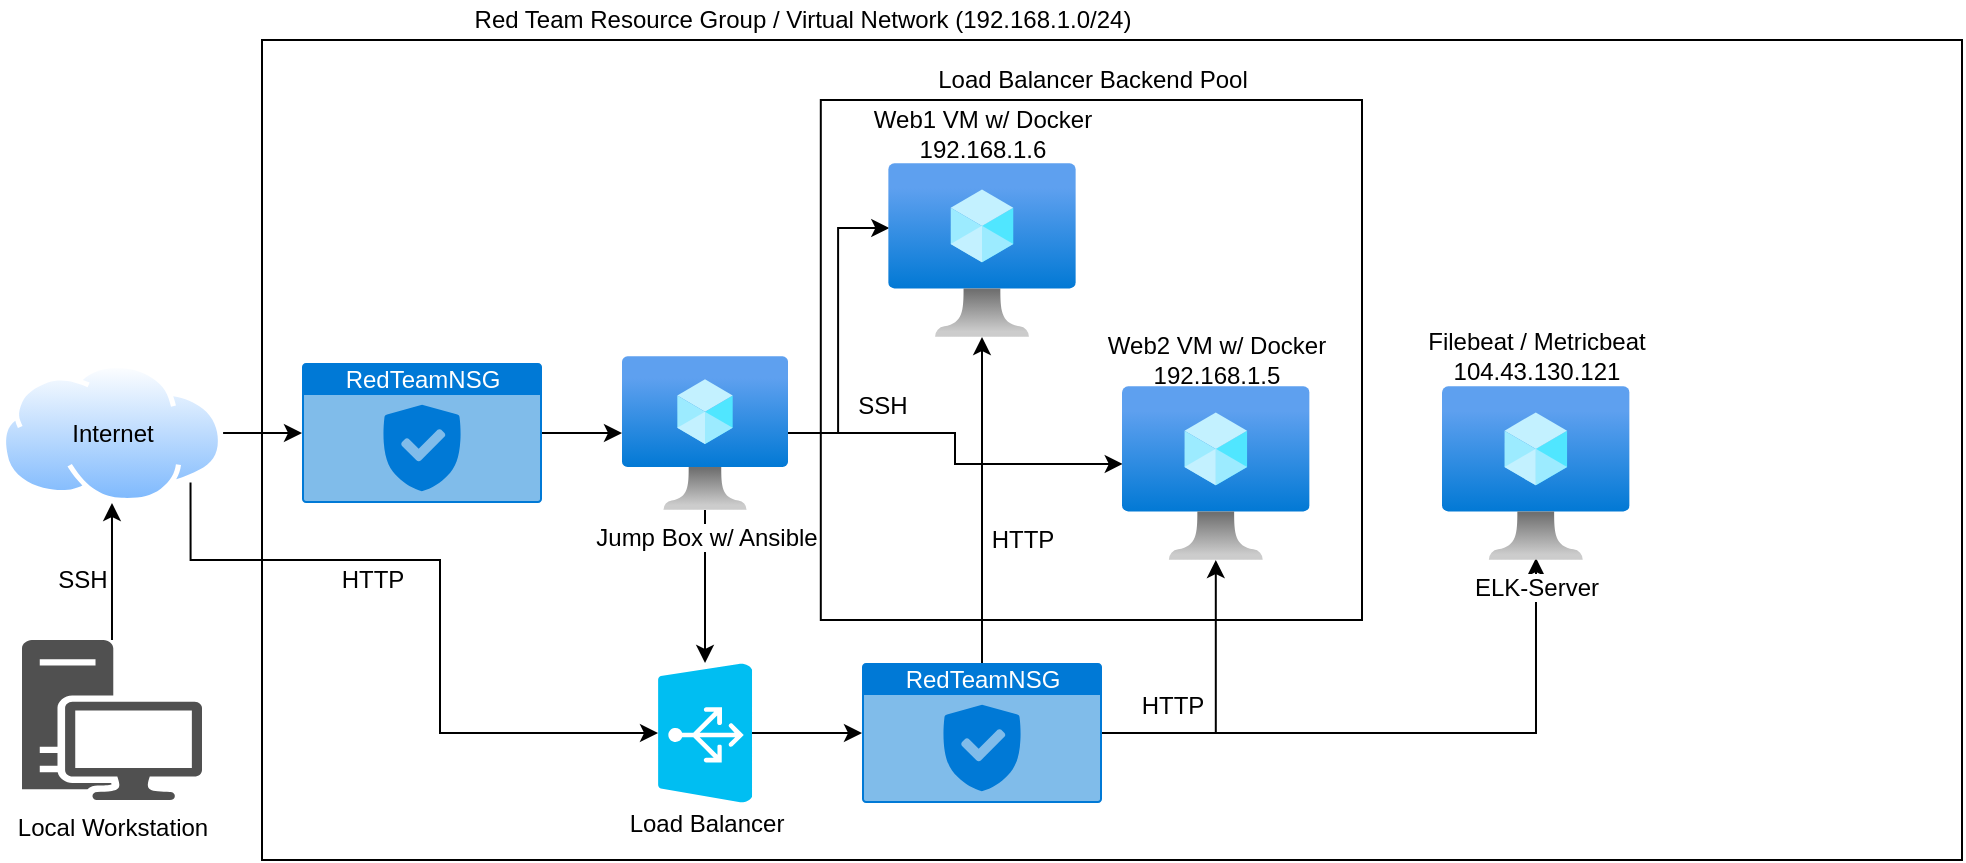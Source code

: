<mxfile version="16.5.6" type="device"><diagram name="Page-1" id="55a83fd1-7818-8e21-69c5-c3457e3827bb"><mxGraphModel dx="1209" dy="642" grid="1" gridSize="10" guides="1" tooltips="1" connect="1" arrows="1" fold="1" page="1" pageScale="1" pageWidth="1100" pageHeight="850" background="none" math="0" shadow="0"><root><mxCell id="0"/><mxCell id="1" parent="0"/><mxCell id="RJoh9ZHgacIlFSmDpZUv-28" value="" style="rounded=0;whiteSpace=wrap;html=1;" parent="1" vertex="1"><mxGeometry x="170" y="140" width="850" height="410" as="geometry"/></mxCell><mxCell id="RJoh9ZHgacIlFSmDpZUv-26" value="" style="rounded=0;whiteSpace=wrap;html=1;" parent="1" vertex="1"><mxGeometry x="449.4" y="170" width="270.6" height="260" as="geometry"/></mxCell><mxCell id="RJoh9ZHgacIlFSmDpZUv-1" value="Local Workstation" style="sketch=0;pointerEvents=1;shadow=0;dashed=0;html=1;strokeColor=none;fillColor=#505050;labelPosition=center;verticalLabelPosition=bottom;verticalAlign=top;outlineConnect=0;align=center;shape=mxgraph.office.devices.workstation;" parent="1" vertex="1"><mxGeometry x="50" y="440" width="90" height="80" as="geometry"/></mxCell><mxCell id="RJoh9ZHgacIlFSmDpZUv-7" style="edgeStyle=orthogonalEdgeStyle;rounded=0;orthogonalLoop=1;jettySize=auto;html=1;exitX=1;exitY=1;exitDx=0;exitDy=0;entryX=0.5;entryY=0;entryDx=0;entryDy=0;entryPerimeter=0;" parent="1" source="RJoh9ZHgacIlFSmDpZUv-2" target="RJoh9ZHgacIlFSmDpZUv-6" edge="1"><mxGeometry relative="1" as="geometry"><Array as="points"><mxPoint x="134" y="400"/><mxPoint x="259" y="400"/><mxPoint x="259" y="487"/></Array></mxGeometry></mxCell><mxCell id="RJoh9ZHgacIlFSmDpZUv-8" style="edgeStyle=orthogonalEdgeStyle;rounded=0;orthogonalLoop=1;jettySize=auto;html=1;exitX=1;exitY=0.5;exitDx=0;exitDy=0;entryX=0;entryY=0.5;entryDx=0;entryDy=0;entryPerimeter=0;" parent="1" source="RJoh9ZHgacIlFSmDpZUv-2" target="RJoh9ZHgacIlFSmDpZUv-4" edge="1"><mxGeometry relative="1" as="geometry"/></mxCell><mxCell id="RJoh9ZHgacIlFSmDpZUv-2" value="" style="aspect=fixed;perimeter=ellipsePerimeter;html=1;align=center;shadow=0;dashed=0;spacingTop=3;image;image=img/lib/active_directory/internet_cloud.svg;" parent="1" vertex="1"><mxGeometry x="39.44" y="301.5" width="111.11" height="70" as="geometry"/></mxCell><mxCell id="RJoh9ZHgacIlFSmDpZUv-3" value="" style="endArrow=classic;html=1;rounded=0;entryX=0.5;entryY=1;entryDx=0;entryDy=0;" parent="1" source="RJoh9ZHgacIlFSmDpZUv-1" target="RJoh9ZHgacIlFSmDpZUv-2" edge="1"><mxGeometry width="50" height="50" relative="1" as="geometry"><mxPoint x="120" y="450" as="sourcePoint"/><mxPoint x="170" y="400" as="targetPoint"/></mxGeometry></mxCell><mxCell id="RJoh9ZHgacIlFSmDpZUv-9" value="" style="edgeStyle=orthogonalEdgeStyle;rounded=0;orthogonalLoop=1;jettySize=auto;html=1;" parent="1" source="RJoh9ZHgacIlFSmDpZUv-4" target="RJoh9ZHgacIlFSmDpZUv-5" edge="1"><mxGeometry relative="1" as="geometry"/></mxCell><mxCell id="RJoh9ZHgacIlFSmDpZUv-4" value="RedTeamNSG" style="html=1;strokeColor=none;fillColor=#0079D6;labelPosition=center;verticalLabelPosition=middle;verticalAlign=top;align=center;fontSize=12;outlineConnect=0;spacingTop=-6;fontColor=#FFFFFF;sketch=0;shape=mxgraph.sitemap.security;" parent="1" vertex="1"><mxGeometry x="190" y="301.5" width="120" height="70" as="geometry"/></mxCell><mxCell id="RJoh9ZHgacIlFSmDpZUv-15" value="" style="edgeStyle=orthogonalEdgeStyle;rounded=0;orthogonalLoop=1;jettySize=auto;html=1;" parent="1" source="RJoh9ZHgacIlFSmDpZUv-5" target="RJoh9ZHgacIlFSmDpZUv-6" edge="1"><mxGeometry relative="1" as="geometry"/></mxCell><mxCell id="RJoh9ZHgacIlFSmDpZUv-22" style="edgeStyle=orthogonalEdgeStyle;rounded=0;orthogonalLoop=1;jettySize=auto;html=1;entryX=0.004;entryY=0.448;entryDx=0;entryDy=0;entryPerimeter=0;" parent="1" source="RJoh9ZHgacIlFSmDpZUv-5" target="RJoh9ZHgacIlFSmDpZUv-17" edge="1"><mxGeometry relative="1" as="geometry"/></mxCell><mxCell id="RJoh9ZHgacIlFSmDpZUv-23" style="edgeStyle=orthogonalEdgeStyle;rounded=0;orthogonalLoop=1;jettySize=auto;html=1;entryX=0.006;entryY=0.374;entryDx=0;entryDy=0;entryPerimeter=0;" parent="1" source="RJoh9ZHgacIlFSmDpZUv-5" target="RJoh9ZHgacIlFSmDpZUv-16" edge="1"><mxGeometry relative="1" as="geometry"/></mxCell><mxCell id="RJoh9ZHgacIlFSmDpZUv-5" value="Jump Box w/ Ansible" style="aspect=fixed;html=1;points=[];align=center;image;fontSize=12;image=img/lib/azure2/compute/Virtual_Machine.svg;" parent="1" vertex="1"><mxGeometry x="350" y="298" width="83.01" height="77" as="geometry"/></mxCell><mxCell id="RJoh9ZHgacIlFSmDpZUv-11" value="" style="edgeStyle=orthogonalEdgeStyle;rounded=0;orthogonalLoop=1;jettySize=auto;html=1;" parent="1" source="RJoh9ZHgacIlFSmDpZUv-6" target="RJoh9ZHgacIlFSmDpZUv-10" edge="1"><mxGeometry relative="1" as="geometry"/></mxCell><mxCell id="RJoh9ZHgacIlFSmDpZUv-6" value="" style="verticalLabelPosition=bottom;html=1;verticalAlign=top;align=center;strokeColor=none;fillColor=#00BEF2;shape=mxgraph.azure.azure_load_balancer;rotation=-90;" parent="1" vertex="1"><mxGeometry x="356.51" y="463" width="70" height="47" as="geometry"/></mxCell><mxCell id="RJoh9ZHgacIlFSmDpZUv-20" value="" style="edgeStyle=orthogonalEdgeStyle;rounded=0;orthogonalLoop=1;jettySize=auto;html=1;" parent="1" source="RJoh9ZHgacIlFSmDpZUv-10" target="RJoh9ZHgacIlFSmDpZUv-17" edge="1"><mxGeometry relative="1" as="geometry"/></mxCell><mxCell id="RJoh9ZHgacIlFSmDpZUv-21" style="edgeStyle=orthogonalEdgeStyle;rounded=0;orthogonalLoop=1;jettySize=auto;html=1;" parent="1" source="RJoh9ZHgacIlFSmDpZUv-10" target="RJoh9ZHgacIlFSmDpZUv-16" edge="1"><mxGeometry relative="1" as="geometry"/></mxCell><mxCell id="LsEF051pPtsjUEJxt5eZ-2" style="edgeStyle=orthogonalEdgeStyle;rounded=0;orthogonalLoop=1;jettySize=auto;html=1;entryX=0.501;entryY=0.989;entryDx=0;entryDy=0;entryPerimeter=0;startArrow=none;exitX=1;exitY=0.5;exitDx=0;exitDy=0;exitPerimeter=0;" edge="1" parent="1" source="RJoh9ZHgacIlFSmDpZUv-10" target="LsEF051pPtsjUEJxt5eZ-1"><mxGeometry relative="1" as="geometry"><mxPoint x="746.9" y="473" as="sourcePoint"/></mxGeometry></mxCell><mxCell id="RJoh9ZHgacIlFSmDpZUv-10" value="RedTeamNSG" style="html=1;strokeColor=none;fillColor=#0079D6;labelPosition=center;verticalLabelPosition=middle;verticalAlign=top;align=center;fontSize=12;outlineConnect=0;spacingTop=-6;fontColor=#FFFFFF;sketch=0;shape=mxgraph.sitemap.security;" parent="1" vertex="1"><mxGeometry x="470" y="451.5" width="120" height="70" as="geometry"/></mxCell><mxCell id="RJoh9ZHgacIlFSmDpZUv-12" value="Load Balancer" style="text;html=1;align=center;verticalAlign=middle;resizable=0;points=[];autosize=1;strokeColor=none;fillColor=none;" parent="1" vertex="1"><mxGeometry x="346.51" y="521.5" width="90" height="20" as="geometry"/></mxCell><mxCell id="RJoh9ZHgacIlFSmDpZUv-13" value="Internet" style="text;html=1;align=center;verticalAlign=middle;resizable=0;points=[];autosize=1;strokeColor=none;fillColor=none;" parent="1" vertex="1"><mxGeometry x="65" y="326.5" width="60" height="20" as="geometry"/></mxCell><mxCell id="RJoh9ZHgacIlFSmDpZUv-14" value="SSH" style="text;html=1;align=center;verticalAlign=middle;resizable=0;points=[];autosize=1;strokeColor=none;fillColor=none;" parent="1" vertex="1"><mxGeometry x="60" y="400" width="40" height="20" as="geometry"/></mxCell><mxCell id="RJoh9ZHgacIlFSmDpZUv-16" value="" style="aspect=fixed;html=1;points=[];align=center;image;fontSize=12;image=img/lib/azure2/compute/Virtual_Machine.svg;" parent="1" vertex="1"><mxGeometry x="483.1" y="201.5" width="93.8" height="87" as="geometry"/></mxCell><mxCell id="RJoh9ZHgacIlFSmDpZUv-17" value="" style="aspect=fixed;html=1;points=[];align=center;image;fontSize=12;image=img/lib/azure2/compute/Virtual_Machine.svg;" parent="1" vertex="1"><mxGeometry x="600" y="313" width="93.8" height="87" as="geometry"/></mxCell><mxCell id="RJoh9ZHgacIlFSmDpZUv-24" value="Web1 VM w/ Docker&lt;br&gt;192.168.1.6" style="text;html=1;align=center;verticalAlign=middle;resizable=0;points=[];autosize=1;strokeColor=none;fillColor=none;" parent="1" vertex="1"><mxGeometry x="470" y="171.5" width="120" height="30" as="geometry"/></mxCell><mxCell id="RJoh9ZHgacIlFSmDpZUv-25" value="Web2 VM w/ Docker&lt;br&gt;192.168.1.5" style="text;html=1;align=center;verticalAlign=middle;resizable=0;points=[];autosize=1;strokeColor=none;fillColor=none;" parent="1" vertex="1"><mxGeometry x="586.9" y="285" width="120" height="30" as="geometry"/></mxCell><mxCell id="RJoh9ZHgacIlFSmDpZUv-27" value="Load Balancer Backend Pool" style="text;html=1;align=center;verticalAlign=middle;resizable=0;points=[];autosize=1;strokeColor=none;fillColor=none;" parent="1" vertex="1"><mxGeometry x="499.7" y="150" width="170" height="20" as="geometry"/></mxCell><mxCell id="RJoh9ZHgacIlFSmDpZUv-29" value="Red Team Resource Group / Virtual Network (192.168.1.0/24)" style="text;html=1;align=center;verticalAlign=middle;resizable=0;points=[];autosize=1;strokeColor=none;fillColor=none;" parent="1" vertex="1"><mxGeometry x="270" y="120" width="340" height="20" as="geometry"/></mxCell><mxCell id="RJoh9ZHgacIlFSmDpZUv-30" value="HTTP" style="text;html=1;align=center;verticalAlign=middle;resizable=0;points=[];autosize=1;strokeColor=none;fillColor=none;" parent="1" vertex="1"><mxGeometry x="200" y="400" width="50" height="20" as="geometry"/></mxCell><mxCell id="RJoh9ZHgacIlFSmDpZUv-32" value="HTTP" style="text;html=1;align=center;verticalAlign=middle;resizable=0;points=[];autosize=1;strokeColor=none;fillColor=none;" parent="1" vertex="1"><mxGeometry x="525" y="380" width="50" height="20" as="geometry"/></mxCell><mxCell id="RJoh9ZHgacIlFSmDpZUv-35" value="SSH" style="text;html=1;align=center;verticalAlign=middle;resizable=0;points=[];autosize=1;strokeColor=none;fillColor=none;" parent="1" vertex="1"><mxGeometry x="459.7" y="313" width="40" height="20" as="geometry"/></mxCell><mxCell id="LsEF051pPtsjUEJxt5eZ-1" value="ELK-Server" style="aspect=fixed;html=1;points=[];align=center;image;fontSize=12;image=img/lib/azure2/compute/Virtual_Machine.svg;" vertex="1" parent="1"><mxGeometry x="760" y="313" width="93.8" height="87" as="geometry"/></mxCell><mxCell id="LsEF051pPtsjUEJxt5eZ-3" value="Filebeat / Metricbeat&lt;br&gt;104.43.130.121" style="text;html=1;align=center;verticalAlign=middle;resizable=0;points=[];autosize=1;strokeColor=none;fillColor=none;" vertex="1" parent="1"><mxGeometry x="746.9" y="283" width="120" height="30" as="geometry"/></mxCell><mxCell id="LsEF051pPtsjUEJxt5eZ-5" value="HTTP" style="text;html=1;align=center;verticalAlign=middle;resizable=0;points=[];autosize=1;strokeColor=none;fillColor=none;" vertex="1" parent="1"><mxGeometry x="600" y="463" width="50" height="20" as="geometry"/></mxCell></root></mxGraphModel></diagram></mxfile>